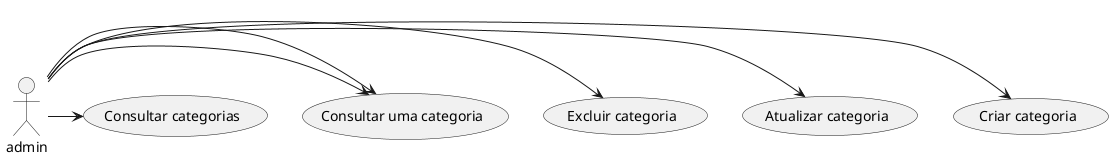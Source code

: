 @startuml
:admin: -> (Criar categoria)
:admin: -> (Atualizar categoria)
:admin: -> (Excluir categoria)
:admin: -> (Consultar uma categoria)
:admin: -> (Consultar uma categoria)
:admin: -> (Consultar categorias)
@endstartuml